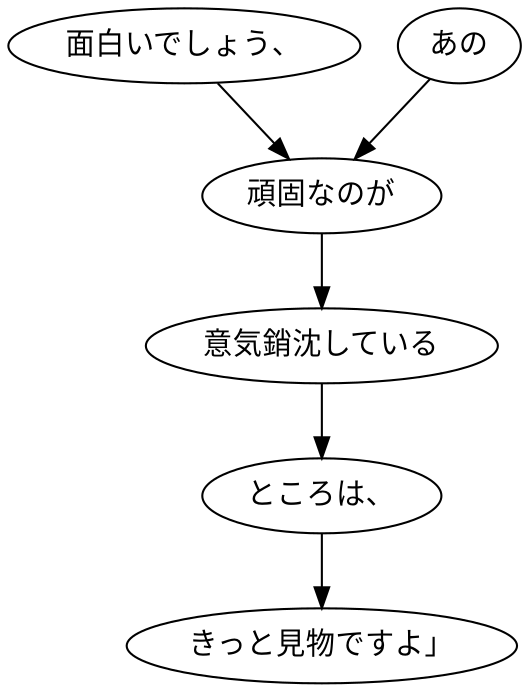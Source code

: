 digraph graph5275 {
	node0 [label="面白いでしょう、"];
	node1 [label="あの"];
	node2 [label="頑固なのが"];
	node3 [label="意気銷沈している"];
	node4 [label="ところは、"];
	node5 [label="きっと見物ですよ」"];
	node0 -> node2;
	node1 -> node2;
	node2 -> node3;
	node3 -> node4;
	node4 -> node5;
}
